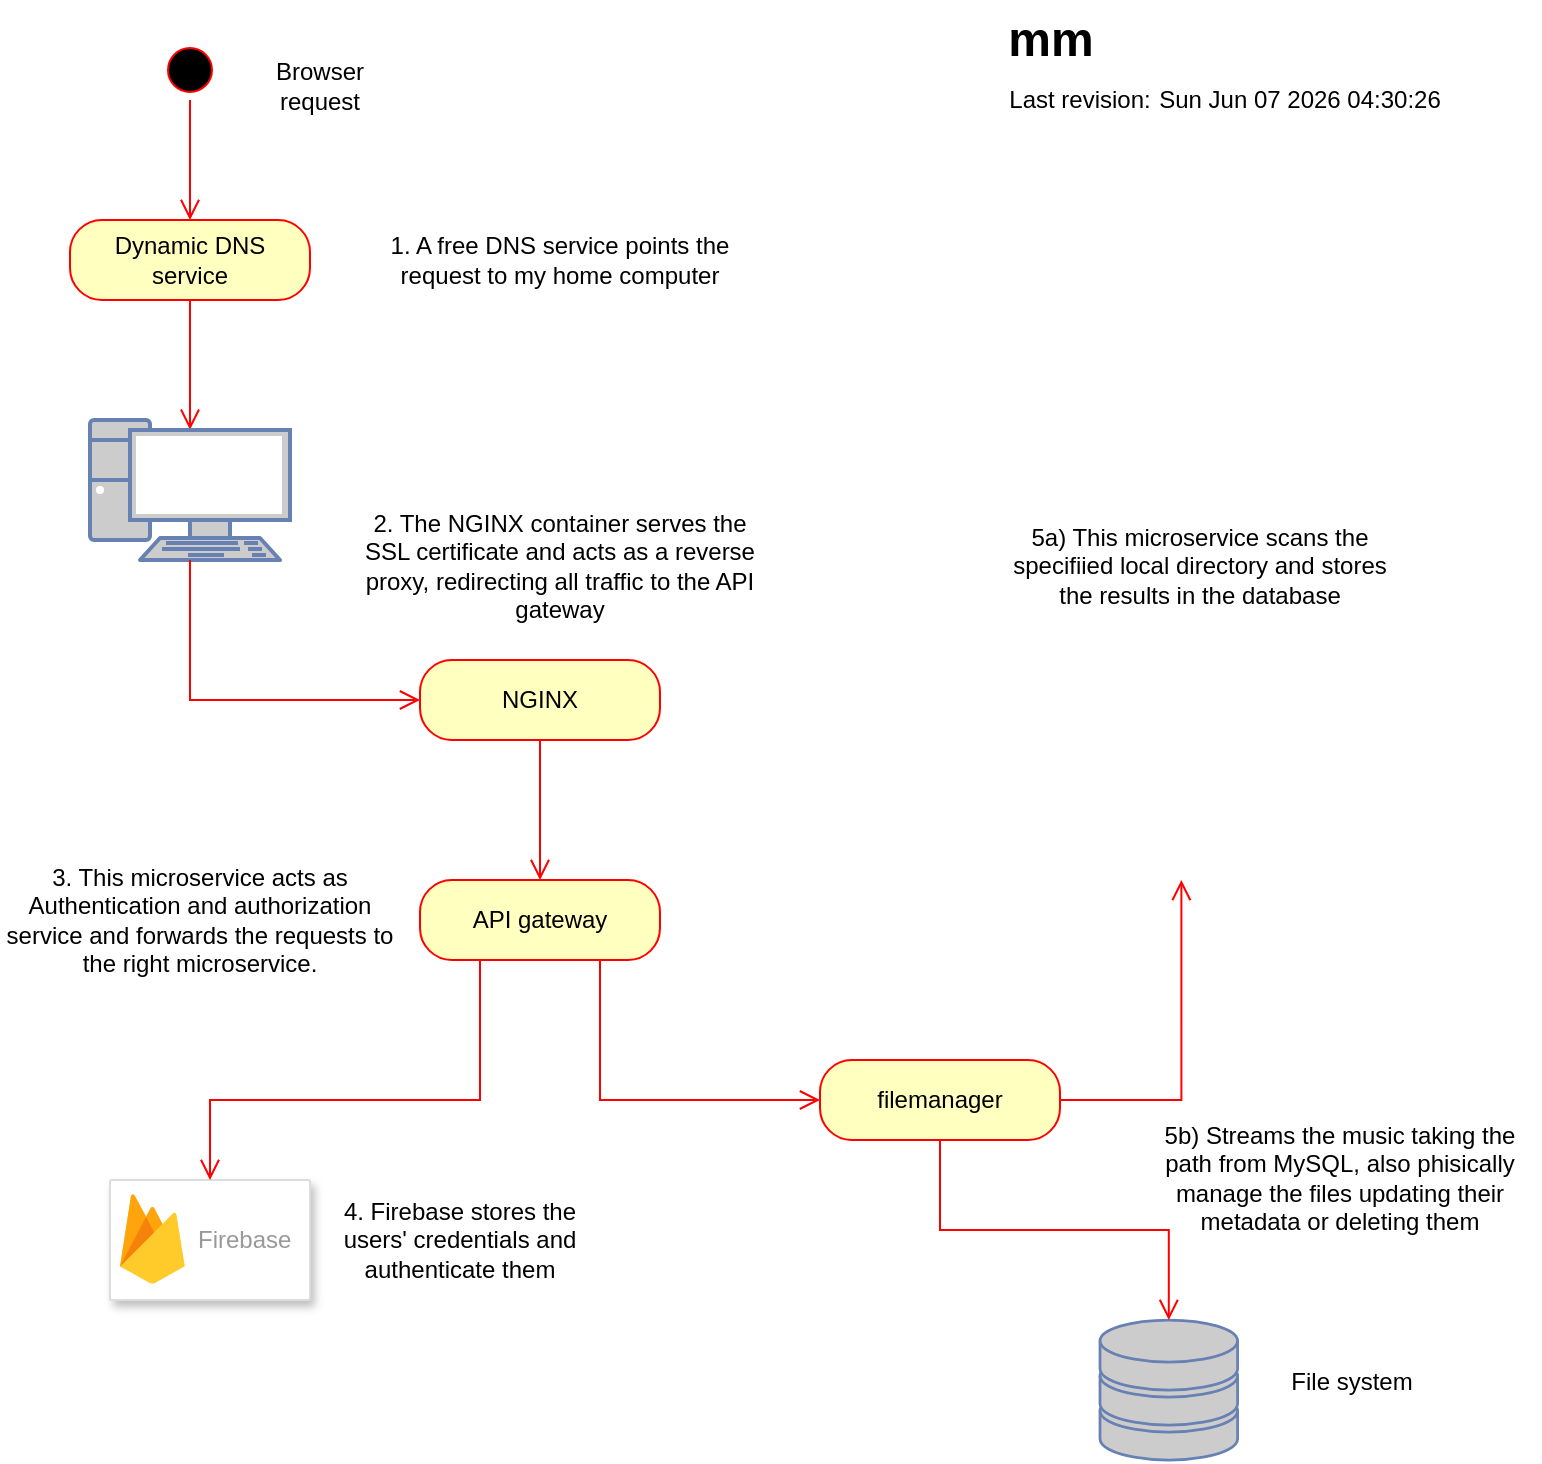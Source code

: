 <mxfile version="20.2.3" type="device"><diagram id="-BeOE3z5FSx-3IIOWKUC" name="Page-1"><mxGraphModel dx="1348" dy="878" grid="1" gridSize="10" guides="1" tooltips="1" connect="1" arrows="1" fold="1" page="1" pageScale="1" pageWidth="827" pageHeight="1169" math="0" shadow="0"><root><mxCell id="0"/><mxCell id="1" parent="0"/><mxCell id="0cYHmkUbdcFgfiggZc-B-1" value="" style="ellipse;html=1;shape=startState;fillColor=#000000;strokeColor=#ff0000;" parent="1" vertex="1"><mxGeometry x="110" y="30" width="30" height="30" as="geometry"/></mxCell><mxCell id="0cYHmkUbdcFgfiggZc-B-2" value="" style="edgeStyle=orthogonalEdgeStyle;html=1;verticalAlign=bottom;endArrow=open;endSize=8;strokeColor=#ff0000;rounded=0;" parent="1" source="0cYHmkUbdcFgfiggZc-B-1" edge="1"><mxGeometry relative="1" as="geometry"><mxPoint x="125" y="120" as="targetPoint"/></mxGeometry></mxCell><mxCell id="0cYHmkUbdcFgfiggZc-B-3" value="Dynamic DNS &lt;br&gt;service" style="rounded=1;whiteSpace=wrap;html=1;arcSize=40;fontColor=#000000;fillColor=#ffffc0;strokeColor=#ff0000;" parent="1" vertex="1"><mxGeometry x="65" y="120" width="120" height="40" as="geometry"/></mxCell><mxCell id="0cYHmkUbdcFgfiggZc-B-4" value="" style="edgeStyle=orthogonalEdgeStyle;html=1;verticalAlign=bottom;endArrow=open;endSize=8;strokeColor=#ff0000;rounded=0;entryX=0.5;entryY=0.07;entryDx=0;entryDy=0;entryPerimeter=0;" parent="1" source="0cYHmkUbdcFgfiggZc-B-3" target="0cYHmkUbdcFgfiggZc-B-11" edge="1"><mxGeometry relative="1" as="geometry"><mxPoint x="125" y="220" as="targetPoint"/></mxGeometry></mxCell><mxCell id="0cYHmkUbdcFgfiggZc-B-5" value="mm" style="text;strokeColor=none;fillColor=none;html=1;fontSize=24;fontStyle=1;verticalAlign=middle;align=center;" parent="1" vertex="1"><mxGeometry x="520" y="10" width="70" height="40" as="geometry"/></mxCell><UserObject label="Last revision:" placeholders="1" name="Variable" id="0cYHmkUbdcFgfiggZc-B-6"><mxCell style="text;html=1;strokeColor=none;fillColor=none;align=center;verticalAlign=middle;whiteSpace=wrap;overflow=hidden;" parent="1" vertex="1"><mxGeometry x="530" y="50" width="80" height="20" as="geometry"/></mxCell></UserObject><UserObject label="%date{ddd mmm dd yyyy HH:MM:ss}%" placeholders="1" id="0cYHmkUbdcFgfiggZc-B-7"><mxCell style="text;html=1;strokeColor=none;fillColor=none;align=center;verticalAlign=middle;whiteSpace=wrap;overflow=hidden;" parent="1" vertex="1"><mxGeometry x="600" y="50" width="160" height="20" as="geometry"/></mxCell></UserObject><UserObject label="Browser request" placeholders="1" name="Variable" id="0cYHmkUbdcFgfiggZc-B-8"><mxCell style="text;html=1;strokeColor=none;fillColor=none;align=center;verticalAlign=middle;whiteSpace=wrap;overflow=hidden;" parent="1" vertex="1"><mxGeometry x="150" y="35" width="80" height="35" as="geometry"/></mxCell></UserObject><UserObject label="1. A free DNS service points the request to my home computer" placeholders="1" name="Variable" id="0cYHmkUbdcFgfiggZc-B-10"><mxCell style="text;html=1;strokeColor=none;fillColor=none;align=center;verticalAlign=middle;whiteSpace=wrap;overflow=hidden;" parent="1" vertex="1"><mxGeometry x="210" y="122.5" width="200" height="35" as="geometry"/></mxCell></UserObject><mxCell id="0cYHmkUbdcFgfiggZc-B-11" value="" style="fontColor=#0066CC;verticalAlign=top;verticalLabelPosition=bottom;labelPosition=center;align=center;html=1;outlineConnect=0;fillColor=#CCCCCC;strokeColor=#6881B3;gradientColor=none;gradientDirection=north;strokeWidth=2;shape=mxgraph.networks.pc;" parent="1" vertex="1"><mxGeometry x="75" y="220" width="100" height="70" as="geometry"/></mxCell><mxCell id="0cYHmkUbdcFgfiggZc-B-12" value="" style="edgeStyle=orthogonalEdgeStyle;html=1;verticalAlign=bottom;endArrow=open;endSize=8;strokeColor=#ff0000;rounded=0;" parent="1" source="0cYHmkUbdcFgfiggZc-B-11" edge="1"><mxGeometry relative="1" as="geometry"><mxPoint x="240" y="360" as="targetPoint"/><mxPoint x="124.5" y="290" as="sourcePoint"/><Array as="points"><mxPoint x="125" y="360"/></Array></mxGeometry></mxCell><mxCell id="0cYHmkUbdcFgfiggZc-B-13" value="NGINX" style="rounded=1;whiteSpace=wrap;html=1;arcSize=40;fontColor=#000000;fillColor=#ffffc0;strokeColor=#ff0000;" parent="1" vertex="1"><mxGeometry x="240" y="340" width="120" height="40" as="geometry"/></mxCell><UserObject label="2. The NGINX container serves the SSL certificate and acts as a reverse proxy, redirecting all traffic to the API gateway" placeholders="1" name="Variable" id="0cYHmkUbdcFgfiggZc-B-14"><mxCell style="text;html=1;strokeColor=none;fillColor=none;align=center;verticalAlign=middle;whiteSpace=wrap;overflow=hidden;" parent="1" vertex="1"><mxGeometry x="210" y="260" width="200" height="65" as="geometry"/></mxCell></UserObject><mxCell id="0cYHmkUbdcFgfiggZc-B-15" value="" style="edgeStyle=orthogonalEdgeStyle;html=1;verticalAlign=bottom;endArrow=open;endSize=8;strokeColor=#ff0000;rounded=0;entryX=0.5;entryY=0;entryDx=0;entryDy=0;" parent="1" source="0cYHmkUbdcFgfiggZc-B-13" target="0cYHmkUbdcFgfiggZc-B-16" edge="1"><mxGeometry relative="1" as="geometry"><mxPoint x="299.5" y="444.9" as="targetPoint"/><mxPoint x="299.5" y="380" as="sourcePoint"/></mxGeometry></mxCell><mxCell id="0cYHmkUbdcFgfiggZc-B-16" value="API gateway" style="rounded=1;whiteSpace=wrap;html=1;arcSize=40;fontColor=#000000;fillColor=#ffffc0;strokeColor=#ff0000;" parent="1" vertex="1"><mxGeometry x="240" y="450" width="120" height="40" as="geometry"/></mxCell><UserObject label="3. This microservice acts as Authentication and authorization service and forwards the requests to the right microservice." placeholders="1" name="Variable" id="0cYHmkUbdcFgfiggZc-B-17"><mxCell style="text;html=1;strokeColor=none;fillColor=none;align=center;verticalAlign=middle;whiteSpace=wrap;overflow=hidden;" parent="1" vertex="1"><mxGeometry x="30" y="431.25" width="200" height="77.5" as="geometry"/></mxCell></UserObject><mxCell id="0cYHmkUbdcFgfiggZc-B-18" value="filemanager" style="rounded=1;whiteSpace=wrap;html=1;arcSize=40;fontColor=#000000;fillColor=#ffffc0;strokeColor=#ff0000;" parent="1" vertex="1"><mxGeometry x="440" y="540" width="120" height="40" as="geometry"/></mxCell><mxCell id="0cYHmkUbdcFgfiggZc-B-20" value="" style="edgeStyle=orthogonalEdgeStyle;html=1;verticalAlign=bottom;endArrow=open;endSize=8;strokeColor=#ff0000;rounded=0;entryX=0;entryY=0.5;entryDx=0;entryDy=0;exitX=0.75;exitY=1;exitDx=0;exitDy=0;" parent="1" source="0cYHmkUbdcFgfiggZc-B-16" target="0cYHmkUbdcFgfiggZc-B-18" edge="1"><mxGeometry relative="1" as="geometry"><mxPoint x="480" y="570" as="targetPoint"/><mxPoint x="360" y="470" as="sourcePoint"/><Array as="points"><mxPoint x="330" y="560"/></Array></mxGeometry></mxCell><UserObject label="5a) This microservice scans the specifiied local directory and stores the results in the database" placeholders="1" name="Variable" id="0cYHmkUbdcFgfiggZc-B-21"><mxCell style="text;html=1;strokeColor=none;fillColor=none;align=center;verticalAlign=middle;whiteSpace=wrap;overflow=hidden;" parent="1" vertex="1"><mxGeometry x="530" y="253.75" width="200" height="77.5" as="geometry"/></mxCell></UserObject><mxCell id="0cYHmkUbdcFgfiggZc-B-23" value="" style="edgeStyle=orthogonalEdgeStyle;html=1;verticalAlign=bottom;endArrow=open;endSize=8;strokeColor=#ff0000;rounded=0;exitX=1;exitY=0.5;exitDx=0;exitDy=0;entryX=0.5;entryY=1;entryDx=0;entryDy=0;" parent="1" source="0cYHmkUbdcFgfiggZc-B-18" edge="1" target="Q14JiuCbxcerGb3eglXE-1"><mxGeometry relative="1" as="geometry"><mxPoint x="685.6" y="360" as="targetPoint"/><mxPoint x="630" y="359.5" as="sourcePoint"/><Array as="points"/></mxGeometry></mxCell><mxCell id="0cYHmkUbdcFgfiggZc-B-29" value="" style="fontColor=#0066CC;verticalAlign=top;verticalLabelPosition=bottom;labelPosition=center;align=center;html=1;outlineConnect=0;fillColor=#CCCCCC;strokeColor=#6881B3;gradientColor=none;gradientDirection=north;strokeWidth=2;shape=mxgraph.networks.storage;" parent="1" vertex="1"><mxGeometry x="580" y="670" width="68.8" height="70" as="geometry"/></mxCell><UserObject label="File system" placeholders="1" name="Variable" id="0cYHmkUbdcFgfiggZc-B-31"><mxCell style="text;html=1;strokeColor=none;fillColor=none;align=center;verticalAlign=middle;whiteSpace=wrap;overflow=hidden;" parent="1" vertex="1"><mxGeometry x="661.2" y="680" width="90" height="41.25" as="geometry"/></mxCell></UserObject><UserObject label="5b) Streams the music taking the path from MySQL, also phisically manage the files updating their metadata or deleting them" placeholders="1" name="Variable" id="0cYHmkUbdcFgfiggZc-B-32"><mxCell style="text;html=1;strokeColor=none;fillColor=none;align=center;verticalAlign=middle;whiteSpace=wrap;overflow=hidden;" parent="1" vertex="1"><mxGeometry x="600" y="560" width="200" height="77.5" as="geometry"/></mxCell></UserObject><mxCell id="Q14JiuCbxcerGb3eglXE-1" value="" style="shape=image;imageAspect=0;aspect=fixed;verticalLabelPosition=bottom;verticalAlign=top;image=https://upload.wikimedia.org/wikipedia/commons/b/b2/Database-mysql.svg;" parent="1" vertex="1"><mxGeometry x="580.0" y="335" width="81.38" height="115" as="geometry"/></mxCell><mxCell id="Q14JiuCbxcerGb3eglXE-2" value="" style="strokeColor=#dddddd;shadow=1;strokeWidth=1;rounded=1;absoluteArcSize=1;arcSize=2;" parent="1" vertex="1"><mxGeometry x="85" y="600" width="100" height="60" as="geometry"/></mxCell><mxCell id="Q14JiuCbxcerGb3eglXE-3" value="Firebase" style="sketch=0;dashed=0;connectable=0;html=1;fillColor=#5184F3;strokeColor=none;shape=mxgraph.gcp2.firebase;part=1;labelPosition=right;verticalLabelPosition=middle;align=left;verticalAlign=middle;spacingLeft=5;fontColor=#999999;fontSize=12;" parent="Q14JiuCbxcerGb3eglXE-2" vertex="1"><mxGeometry width="32.4" height="45" relative="1" as="geometry"><mxPoint x="5" y="7" as="offset"/></mxGeometry></mxCell><mxCell id="Q14JiuCbxcerGb3eglXE-4" value="" style="edgeStyle=orthogonalEdgeStyle;html=1;verticalAlign=bottom;endArrow=open;endSize=8;strokeColor=#ff0000;rounded=0;entryX=0.5;entryY=0;entryDx=0;entryDy=0;exitX=0.25;exitY=1;exitDx=0;exitDy=0;" parent="1" source="0cYHmkUbdcFgfiggZc-B-16" target="Q14JiuCbxcerGb3eglXE-2" edge="1"><mxGeometry relative="1" as="geometry"><mxPoint x="270" y="622" as="targetPoint"/><mxPoint x="140" y="547" as="sourcePoint"/><Array as="points"><mxPoint x="270" y="560"/><mxPoint x="135" y="560"/></Array></mxGeometry></mxCell><UserObject label="4. Firebase stores the users' credentials and authenticate them" placeholders="1" name="Variable" id="Q14JiuCbxcerGb3eglXE-5"><mxCell style="text;html=1;strokeColor=none;fillColor=none;align=center;verticalAlign=middle;whiteSpace=wrap;overflow=hidden;" parent="1" vertex="1"><mxGeometry x="190" y="591.25" width="140" height="77.5" as="geometry"/></mxCell></UserObject><mxCell id="khKz5K2em5hx8afORPQC-2" value="" style="edgeStyle=orthogonalEdgeStyle;html=1;verticalAlign=bottom;endArrow=open;endSize=8;strokeColor=#ff0000;rounded=0;exitX=0.5;exitY=1;exitDx=0;exitDy=0;entryX=0.5;entryY=0;entryDx=0;entryDy=0;entryPerimeter=0;" edge="1" parent="1" source="0cYHmkUbdcFgfiggZc-B-18" target="0cYHmkUbdcFgfiggZc-B-29"><mxGeometry relative="1" as="geometry"><mxPoint x="630.69" y="460" as="targetPoint"/><mxPoint x="580" y="550" as="sourcePoint"/><Array as="points"/></mxGeometry></mxCell></root></mxGraphModel></diagram></mxfile>